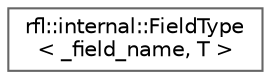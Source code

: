 digraph "类继承关系图"
{
 // LATEX_PDF_SIZE
  bgcolor="transparent";
  edge [fontname=Helvetica,fontsize=10,labelfontname=Helvetica,labelfontsize=10];
  node [fontname=Helvetica,fontsize=10,shape=box,height=0.2,width=0.4];
  rankdir="LR";
  Node0 [id="Node000000",label="rfl::internal::FieldType\l\< _field_name, T \>",height=0.2,width=0.4,color="grey40", fillcolor="white", style="filled",URL="$structrfl_1_1internal_1_1_field_type.html",tooltip="Finds the type of the field signified by _field_name"];
}
